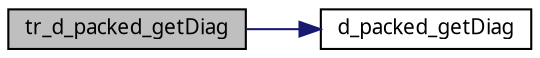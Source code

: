 digraph G
{
  edge [fontname="FreeSans.ttf",fontsize=10,labelfontname="FreeSans.ttf",labelfontsize=10];
  node [fontname="FreeSans.ttf",fontsize=10,shape=record];
  rankdir=LR;
  Node1 [label="tr_d_packed_getDiag",height=0.2,width=0.4,color="black", fillcolor="grey75", style="filled" fontcolor="black"];
  Node1 -> Node2 [color="midnightblue",fontsize=10,style="solid",fontname="FreeSans.ttf"];
  Node2 [label="d_packed_getDiag",height=0.2,width=0.4,color="black", fillcolor="white", style="filled",URL="$Mutils_8c.html#dd5d4be8679ecd4316a738f1d16e47e0",tooltip="Copy the diagonal elements of the packed denseMatrix x to dest."];
}
